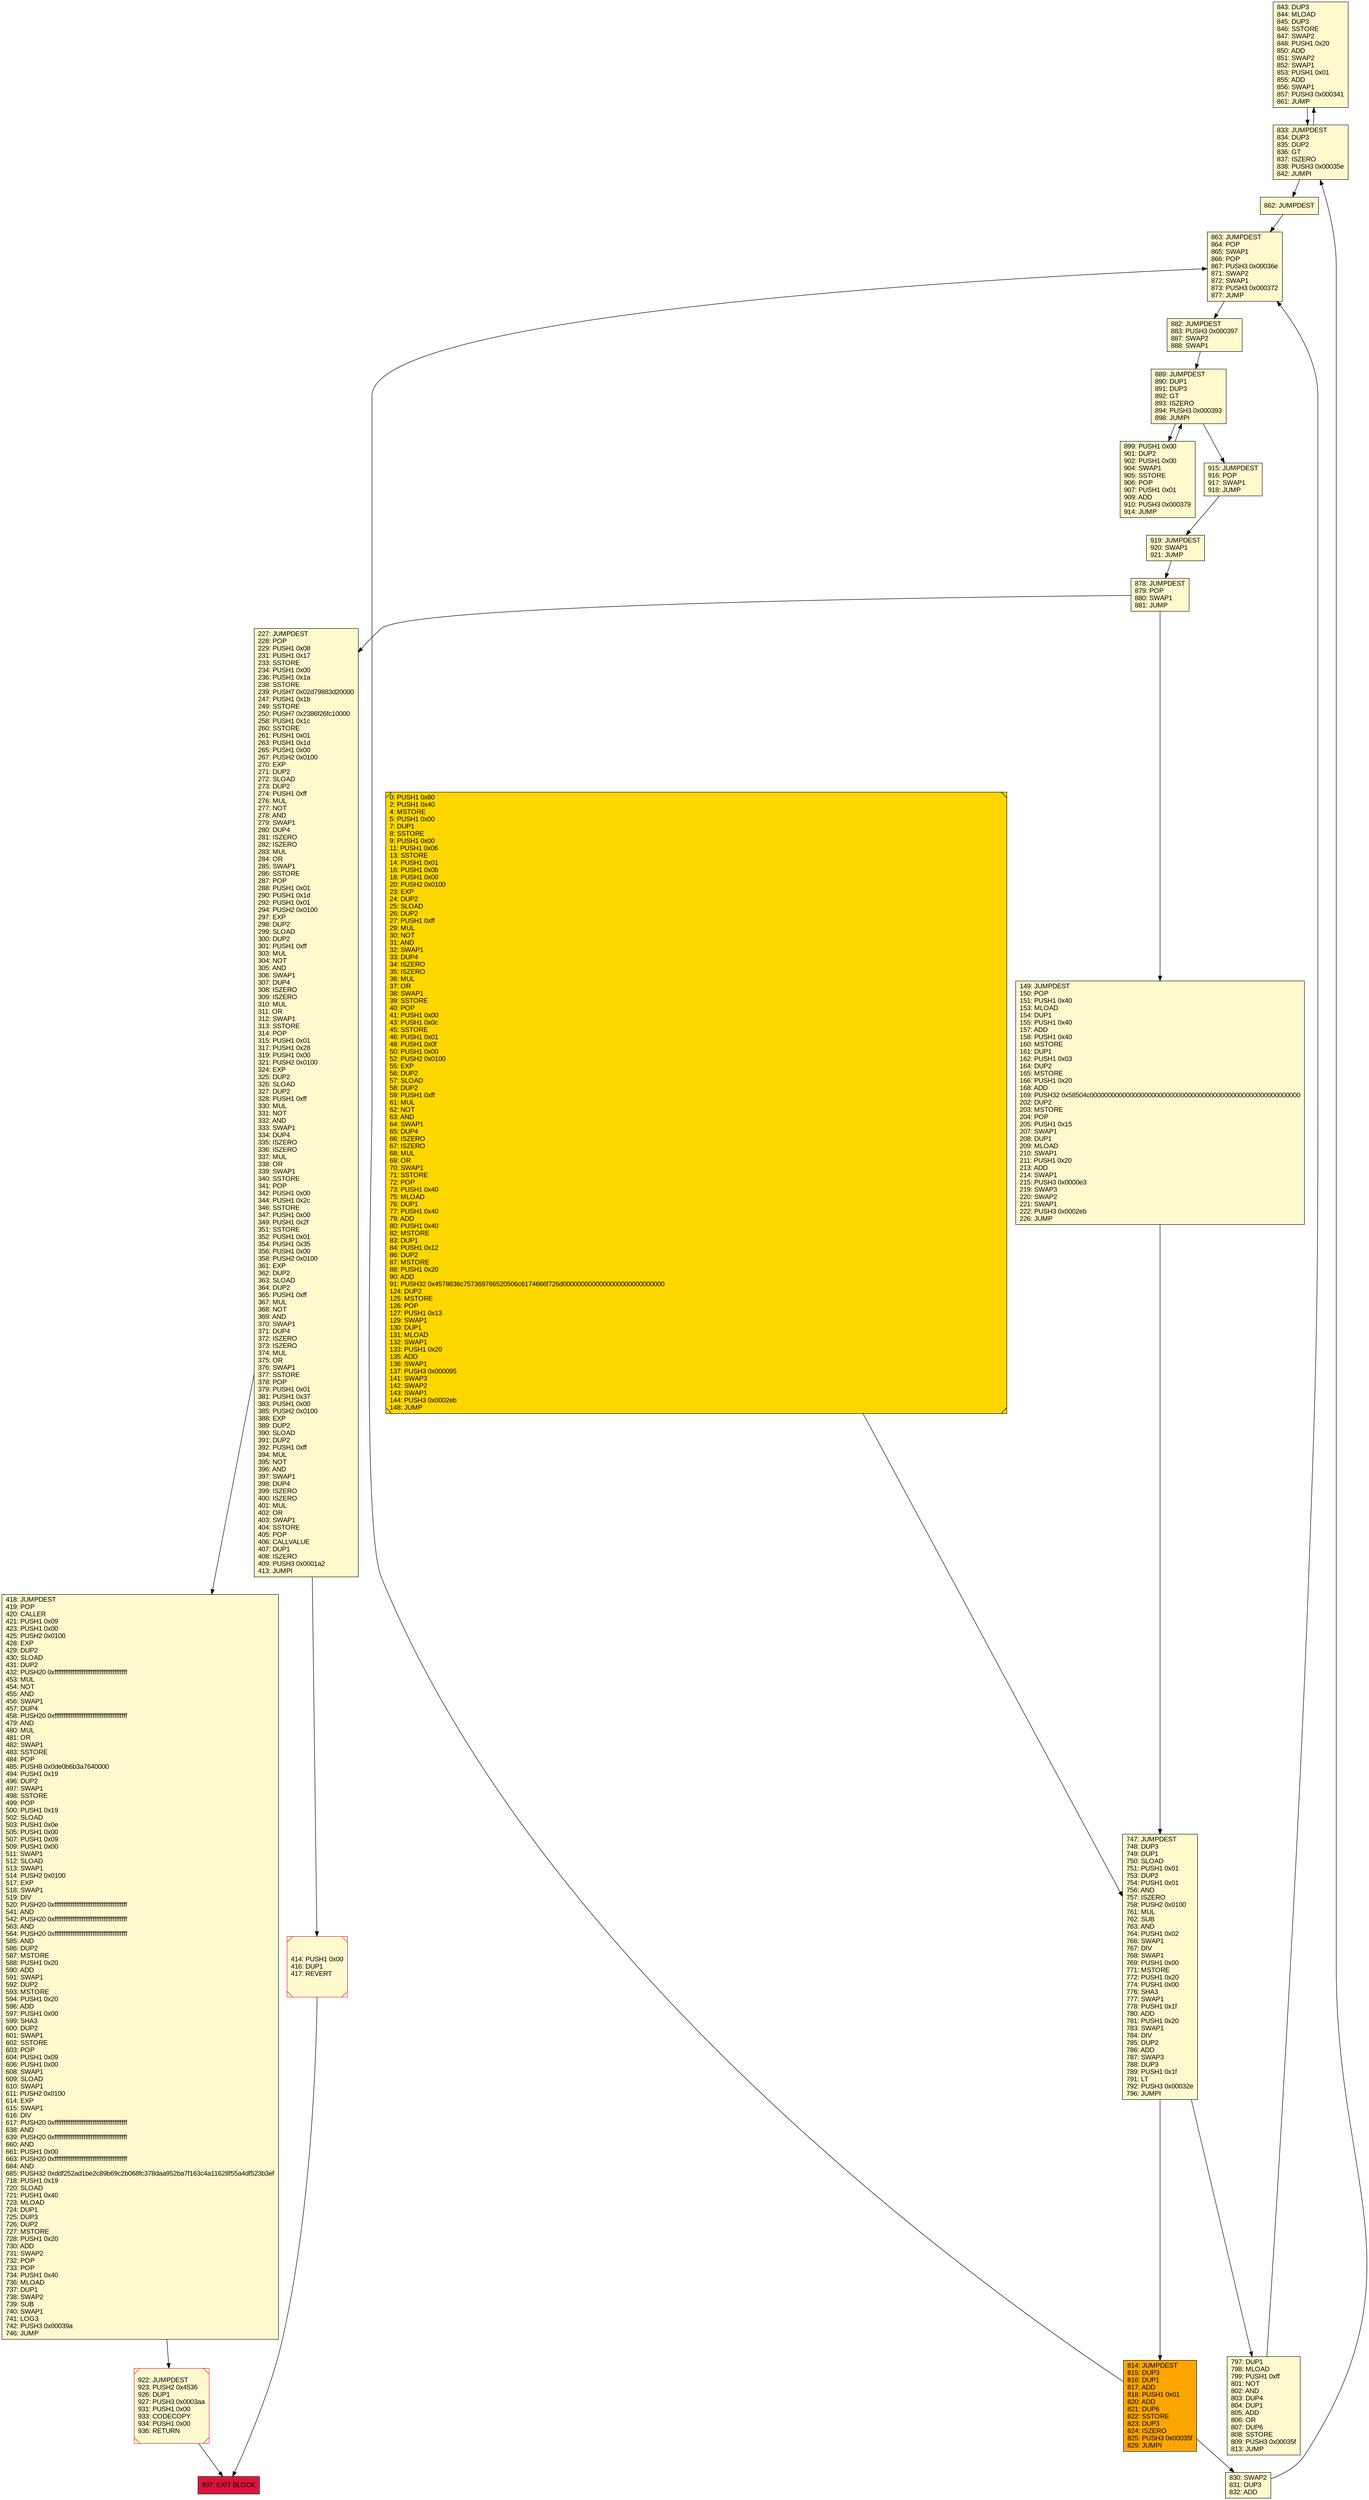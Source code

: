 digraph G {
bgcolor=transparent rankdir=UD;
node [shape=box style=filled color=black fillcolor=white fontname=arial fontcolor=black];
843 [label="843: DUP3\l844: MLOAD\l845: DUP3\l846: SSTORE\l847: SWAP2\l848: PUSH1 0x20\l850: ADD\l851: SWAP2\l852: SWAP1\l853: PUSH1 0x01\l855: ADD\l856: SWAP1\l857: PUSH3 0x000341\l861: JUMP\l" fillcolor=lemonchiffon ];
797 [label="797: DUP1\l798: MLOAD\l799: PUSH1 0xff\l801: NOT\l802: AND\l803: DUP4\l804: DUP1\l805: ADD\l806: OR\l807: DUP6\l808: SSTORE\l809: PUSH3 0x00035f\l813: JUMP\l" fillcolor=lemonchiffon ];
919 [label="919: JUMPDEST\l920: SWAP1\l921: JUMP\l" fillcolor=lemonchiffon ];
418 [label="418: JUMPDEST\l419: POP\l420: CALLER\l421: PUSH1 0x09\l423: PUSH1 0x00\l425: PUSH2 0x0100\l428: EXP\l429: DUP2\l430: SLOAD\l431: DUP2\l432: PUSH20 0xffffffffffffffffffffffffffffffffffffffff\l453: MUL\l454: NOT\l455: AND\l456: SWAP1\l457: DUP4\l458: PUSH20 0xffffffffffffffffffffffffffffffffffffffff\l479: AND\l480: MUL\l481: OR\l482: SWAP1\l483: SSTORE\l484: POP\l485: PUSH8 0x0de0b6b3a7640000\l494: PUSH1 0x19\l496: DUP2\l497: SWAP1\l498: SSTORE\l499: POP\l500: PUSH1 0x19\l502: SLOAD\l503: PUSH1 0x0e\l505: PUSH1 0x00\l507: PUSH1 0x09\l509: PUSH1 0x00\l511: SWAP1\l512: SLOAD\l513: SWAP1\l514: PUSH2 0x0100\l517: EXP\l518: SWAP1\l519: DIV\l520: PUSH20 0xffffffffffffffffffffffffffffffffffffffff\l541: AND\l542: PUSH20 0xffffffffffffffffffffffffffffffffffffffff\l563: AND\l564: PUSH20 0xffffffffffffffffffffffffffffffffffffffff\l585: AND\l586: DUP2\l587: MSTORE\l588: PUSH1 0x20\l590: ADD\l591: SWAP1\l592: DUP2\l593: MSTORE\l594: PUSH1 0x20\l596: ADD\l597: PUSH1 0x00\l599: SHA3\l600: DUP2\l601: SWAP1\l602: SSTORE\l603: POP\l604: PUSH1 0x09\l606: PUSH1 0x00\l608: SWAP1\l609: SLOAD\l610: SWAP1\l611: PUSH2 0x0100\l614: EXP\l615: SWAP1\l616: DIV\l617: PUSH20 0xffffffffffffffffffffffffffffffffffffffff\l638: AND\l639: PUSH20 0xffffffffffffffffffffffffffffffffffffffff\l660: AND\l661: PUSH1 0x00\l663: PUSH20 0xffffffffffffffffffffffffffffffffffffffff\l684: AND\l685: PUSH32 0xddf252ad1be2c89b69c2b068fc378daa952ba7f163c4a11628f55a4df523b3ef\l718: PUSH1 0x19\l720: SLOAD\l721: PUSH1 0x40\l723: MLOAD\l724: DUP1\l725: DUP3\l726: DUP2\l727: MSTORE\l728: PUSH1 0x20\l730: ADD\l731: SWAP2\l732: POP\l733: POP\l734: PUSH1 0x40\l736: MLOAD\l737: DUP1\l738: SWAP2\l739: SUB\l740: SWAP1\l741: LOG3\l742: PUSH3 0x00039a\l746: JUMP\l" fillcolor=lemonchiffon ];
915 [label="915: JUMPDEST\l916: POP\l917: SWAP1\l918: JUMP\l" fillcolor=lemonchiffon ];
882 [label="882: JUMPDEST\l883: PUSH3 0x000397\l887: SWAP2\l888: SWAP1\l" fillcolor=lemonchiffon ];
747 [label="747: JUMPDEST\l748: DUP3\l749: DUP1\l750: SLOAD\l751: PUSH1 0x01\l753: DUP2\l754: PUSH1 0x01\l756: AND\l757: ISZERO\l758: PUSH2 0x0100\l761: MUL\l762: SUB\l763: AND\l764: PUSH1 0x02\l766: SWAP1\l767: DIV\l768: SWAP1\l769: PUSH1 0x00\l771: MSTORE\l772: PUSH1 0x20\l774: PUSH1 0x00\l776: SHA3\l777: SWAP1\l778: PUSH1 0x1f\l780: ADD\l781: PUSH1 0x20\l783: SWAP1\l784: DIV\l785: DUP2\l786: ADD\l787: SWAP3\l788: DUP3\l789: PUSH1 0x1f\l791: LT\l792: PUSH3 0x00032e\l796: JUMPI\l" fillcolor=lemonchiffon ];
937 [label="937: EXIT BLOCK\l" fillcolor=crimson ];
814 [label="814: JUMPDEST\l815: DUP3\l816: DUP1\l817: ADD\l818: PUSH1 0x01\l820: ADD\l821: DUP6\l822: SSTORE\l823: DUP3\l824: ISZERO\l825: PUSH3 0x00035f\l829: JUMPI\l" fillcolor=orange ];
922 [label="922: JUMPDEST\l923: PUSH2 0x4536\l926: DUP1\l927: PUSH3 0x0003aa\l931: PUSH1 0x00\l933: CODECOPY\l934: PUSH1 0x00\l936: RETURN\l" fillcolor=lemonchiffon shape=Msquare color=crimson ];
149 [label="149: JUMPDEST\l150: POP\l151: PUSH1 0x40\l153: MLOAD\l154: DUP1\l155: PUSH1 0x40\l157: ADD\l158: PUSH1 0x40\l160: MSTORE\l161: DUP1\l162: PUSH1 0x03\l164: DUP2\l165: MSTORE\l166: PUSH1 0x20\l168: ADD\l169: PUSH32 0x58504c0000000000000000000000000000000000000000000000000000000000\l202: DUP2\l203: MSTORE\l204: POP\l205: PUSH1 0x15\l207: SWAP1\l208: DUP1\l209: MLOAD\l210: SWAP1\l211: PUSH1 0x20\l213: ADD\l214: SWAP1\l215: PUSH3 0x0000e3\l219: SWAP3\l220: SWAP2\l221: SWAP1\l222: PUSH3 0x0002eb\l226: JUMP\l" fillcolor=lemonchiffon ];
227 [label="227: JUMPDEST\l228: POP\l229: PUSH1 0x08\l231: PUSH1 0x17\l233: SSTORE\l234: PUSH1 0x00\l236: PUSH1 0x1a\l238: SSTORE\l239: PUSH7 0x02d79883d20000\l247: PUSH1 0x1b\l249: SSTORE\l250: PUSH7 0x2386f26fc10000\l258: PUSH1 0x1c\l260: SSTORE\l261: PUSH1 0x01\l263: PUSH1 0x1d\l265: PUSH1 0x00\l267: PUSH2 0x0100\l270: EXP\l271: DUP2\l272: SLOAD\l273: DUP2\l274: PUSH1 0xff\l276: MUL\l277: NOT\l278: AND\l279: SWAP1\l280: DUP4\l281: ISZERO\l282: ISZERO\l283: MUL\l284: OR\l285: SWAP1\l286: SSTORE\l287: POP\l288: PUSH1 0x01\l290: PUSH1 0x1d\l292: PUSH1 0x01\l294: PUSH2 0x0100\l297: EXP\l298: DUP2\l299: SLOAD\l300: DUP2\l301: PUSH1 0xff\l303: MUL\l304: NOT\l305: AND\l306: SWAP1\l307: DUP4\l308: ISZERO\l309: ISZERO\l310: MUL\l311: OR\l312: SWAP1\l313: SSTORE\l314: POP\l315: PUSH1 0x01\l317: PUSH1 0x28\l319: PUSH1 0x00\l321: PUSH2 0x0100\l324: EXP\l325: DUP2\l326: SLOAD\l327: DUP2\l328: PUSH1 0xff\l330: MUL\l331: NOT\l332: AND\l333: SWAP1\l334: DUP4\l335: ISZERO\l336: ISZERO\l337: MUL\l338: OR\l339: SWAP1\l340: SSTORE\l341: POP\l342: PUSH1 0x00\l344: PUSH1 0x2c\l346: SSTORE\l347: PUSH1 0x00\l349: PUSH1 0x2f\l351: SSTORE\l352: PUSH1 0x01\l354: PUSH1 0x35\l356: PUSH1 0x00\l358: PUSH2 0x0100\l361: EXP\l362: DUP2\l363: SLOAD\l364: DUP2\l365: PUSH1 0xff\l367: MUL\l368: NOT\l369: AND\l370: SWAP1\l371: DUP4\l372: ISZERO\l373: ISZERO\l374: MUL\l375: OR\l376: SWAP1\l377: SSTORE\l378: POP\l379: PUSH1 0x01\l381: PUSH1 0x37\l383: PUSH1 0x00\l385: PUSH2 0x0100\l388: EXP\l389: DUP2\l390: SLOAD\l391: DUP2\l392: PUSH1 0xff\l394: MUL\l395: NOT\l396: AND\l397: SWAP1\l398: DUP4\l399: ISZERO\l400: ISZERO\l401: MUL\l402: OR\l403: SWAP1\l404: SSTORE\l405: POP\l406: CALLVALUE\l407: DUP1\l408: ISZERO\l409: PUSH3 0x0001a2\l413: JUMPI\l" fillcolor=lemonchiffon ];
863 [label="863: JUMPDEST\l864: POP\l865: SWAP1\l866: POP\l867: PUSH3 0x00036e\l871: SWAP2\l872: SWAP1\l873: PUSH3 0x000372\l877: JUMP\l" fillcolor=lemonchiffon ];
862 [label="862: JUMPDEST\l" fillcolor=lemonchiffon ];
889 [label="889: JUMPDEST\l890: DUP1\l891: DUP3\l892: GT\l893: ISZERO\l894: PUSH3 0x000393\l898: JUMPI\l" fillcolor=lemonchiffon ];
899 [label="899: PUSH1 0x00\l901: DUP2\l902: PUSH1 0x00\l904: SWAP1\l905: SSTORE\l906: POP\l907: PUSH1 0x01\l909: ADD\l910: PUSH3 0x000379\l914: JUMP\l" fillcolor=lemonchiffon ];
0 [label="0: PUSH1 0x80\l2: PUSH1 0x40\l4: MSTORE\l5: PUSH1 0x00\l7: DUP1\l8: SSTORE\l9: PUSH1 0x00\l11: PUSH1 0x06\l13: SSTORE\l14: PUSH1 0x01\l16: PUSH1 0x0b\l18: PUSH1 0x00\l20: PUSH2 0x0100\l23: EXP\l24: DUP2\l25: SLOAD\l26: DUP2\l27: PUSH1 0xff\l29: MUL\l30: NOT\l31: AND\l32: SWAP1\l33: DUP4\l34: ISZERO\l35: ISZERO\l36: MUL\l37: OR\l38: SWAP1\l39: SSTORE\l40: POP\l41: PUSH1 0x00\l43: PUSH1 0x0c\l45: SSTORE\l46: PUSH1 0x01\l48: PUSH1 0x0f\l50: PUSH1 0x00\l52: PUSH2 0x0100\l55: EXP\l56: DUP2\l57: SLOAD\l58: DUP2\l59: PUSH1 0xff\l61: MUL\l62: NOT\l63: AND\l64: SWAP1\l65: DUP4\l66: ISZERO\l67: ISZERO\l68: MUL\l69: OR\l70: SWAP1\l71: SSTORE\l72: POP\l73: PUSH1 0x40\l75: MLOAD\l76: DUP1\l77: PUSH1 0x40\l79: ADD\l80: PUSH1 0x40\l82: MSTORE\l83: DUP1\l84: PUSH1 0x12\l86: DUP2\l87: MSTORE\l88: PUSH1 0x20\l90: ADD\l91: PUSH32 0x4578636c757369766520506c6174666f726d0000000000000000000000000000\l124: DUP2\l125: MSTORE\l126: POP\l127: PUSH1 0x13\l129: SWAP1\l130: DUP1\l131: MLOAD\l132: SWAP1\l133: PUSH1 0x20\l135: ADD\l136: SWAP1\l137: PUSH3 0x000095\l141: SWAP3\l142: SWAP2\l143: SWAP1\l144: PUSH3 0x0002eb\l148: JUMP\l" fillcolor=lemonchiffon shape=Msquare fillcolor=gold ];
830 [label="830: SWAP2\l831: DUP3\l832: ADD\l" fillcolor=lemonchiffon ];
833 [label="833: JUMPDEST\l834: DUP3\l835: DUP2\l836: GT\l837: ISZERO\l838: PUSH3 0x00035e\l842: JUMPI\l" fillcolor=lemonchiffon ];
878 [label="878: JUMPDEST\l879: POP\l880: SWAP1\l881: JUMP\l" fillcolor=lemonchiffon ];
414 [label="414: PUSH1 0x00\l416: DUP1\l417: REVERT\l" fillcolor=lemonchiffon shape=Msquare color=crimson ];
747 -> 814;
862 -> 863;
922 -> 937;
149 -> 747;
418 -> 922;
747 -> 797;
833 -> 862;
797 -> 863;
882 -> 889;
414 -> 937;
814 -> 863;
919 -> 878;
833 -> 843;
843 -> 833;
889 -> 899;
899 -> 889;
915 -> 919;
830 -> 833;
227 -> 414;
878 -> 227;
0 -> 747;
227 -> 418;
878 -> 149;
814 -> 830;
863 -> 882;
889 -> 915;
}